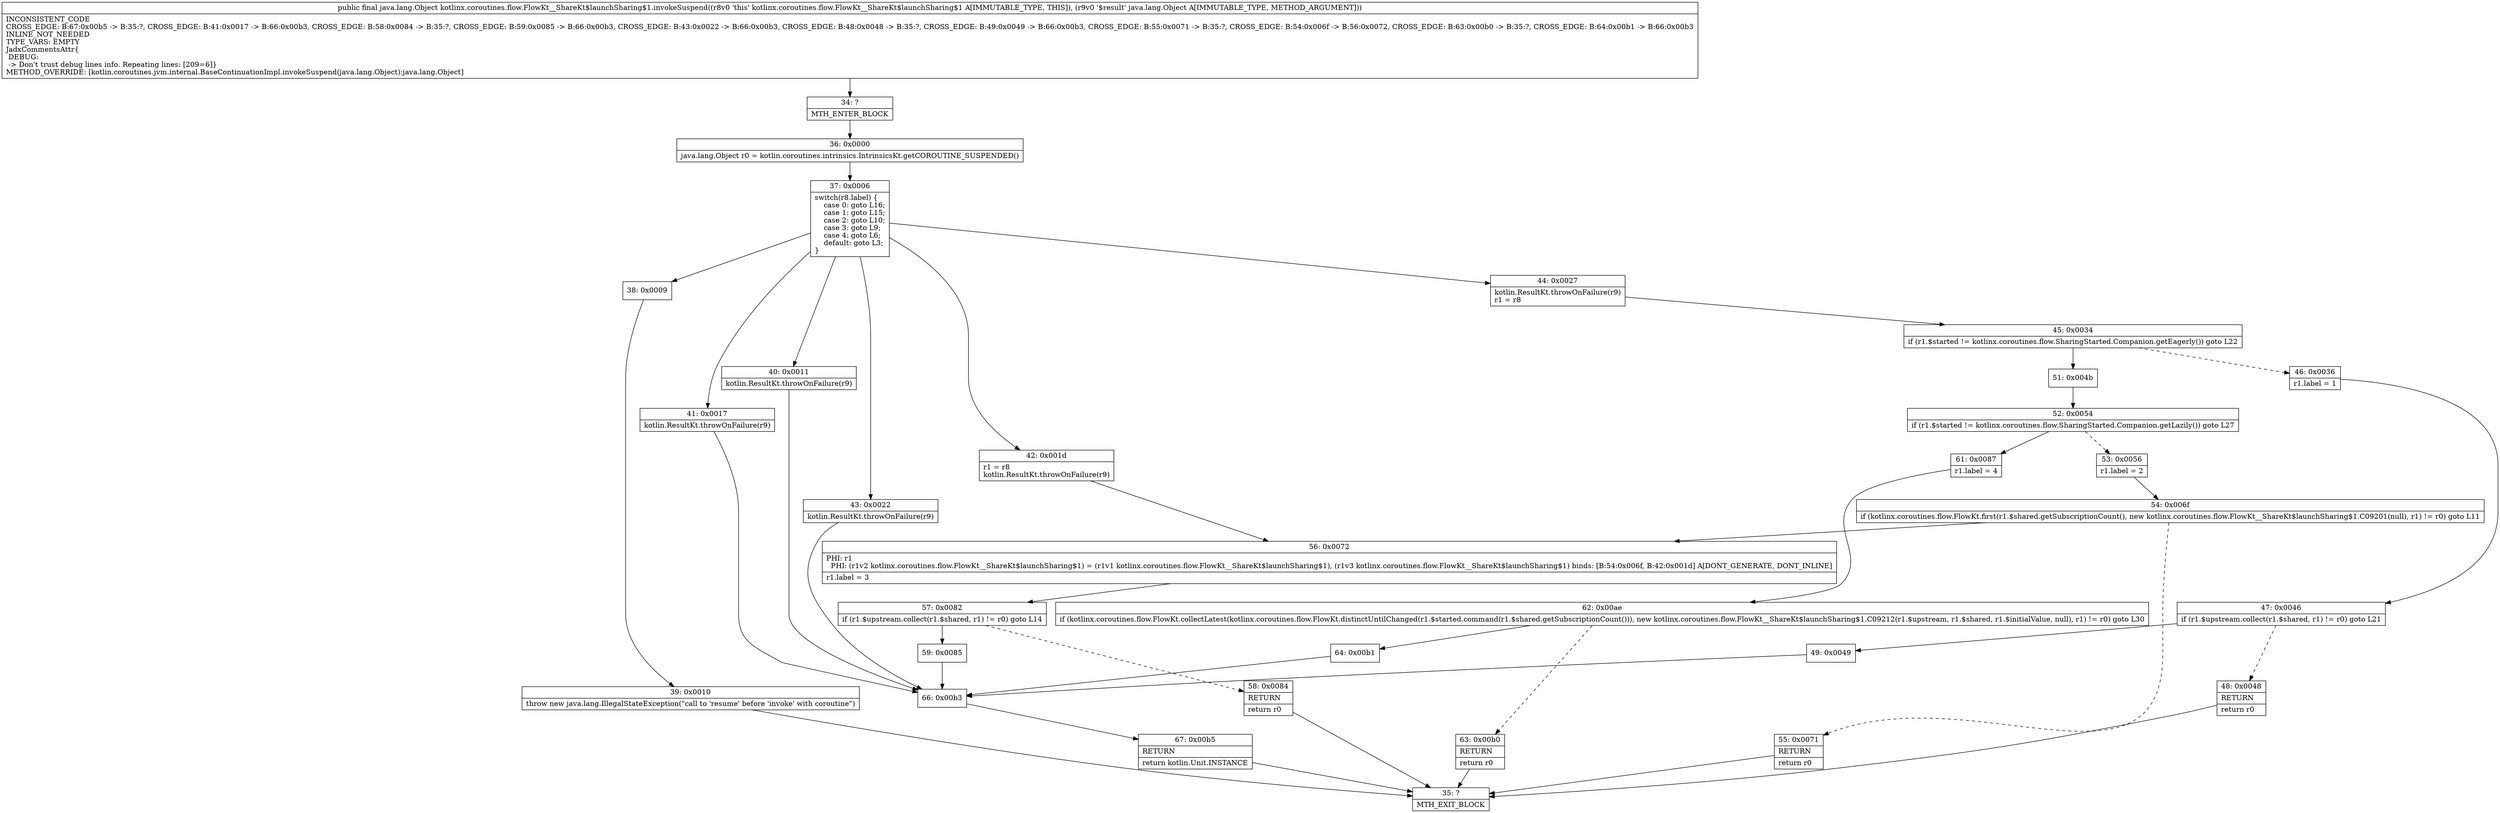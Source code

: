 digraph "CFG forkotlinx.coroutines.flow.FlowKt__ShareKt$launchSharing$1.invokeSuspend(Ljava\/lang\/Object;)Ljava\/lang\/Object;" {
Node_34 [shape=record,label="{34\:\ ?|MTH_ENTER_BLOCK\l}"];
Node_36 [shape=record,label="{36\:\ 0x0000|java.lang.Object r0 = kotlin.coroutines.intrinsics.IntrinsicsKt.getCOROUTINE_SUSPENDED()\l}"];
Node_37 [shape=record,label="{37\:\ 0x0006|switch(r8.label) \{\l    case 0: goto L16;\l    case 1: goto L15;\l    case 2: goto L10;\l    case 3: goto L9;\l    case 4: goto L6;\l    default: goto L3;\l\}\l}"];
Node_38 [shape=record,label="{38\:\ 0x0009}"];
Node_39 [shape=record,label="{39\:\ 0x0010|throw new java.lang.IllegalStateException(\"call to 'resume' before 'invoke' with coroutine\")\l}"];
Node_35 [shape=record,label="{35\:\ ?|MTH_EXIT_BLOCK\l}"];
Node_40 [shape=record,label="{40\:\ 0x0011|kotlin.ResultKt.throwOnFailure(r9)\l}"];
Node_66 [shape=record,label="{66\:\ 0x00b3}"];
Node_67 [shape=record,label="{67\:\ 0x00b5|RETURN\l|return kotlin.Unit.INSTANCE\l}"];
Node_41 [shape=record,label="{41\:\ 0x0017|kotlin.ResultKt.throwOnFailure(r9)\l}"];
Node_42 [shape=record,label="{42\:\ 0x001d|r1 = r8\lkotlin.ResultKt.throwOnFailure(r9)\l}"];
Node_56 [shape=record,label="{56\:\ 0x0072|PHI: r1 \l  PHI: (r1v2 kotlinx.coroutines.flow.FlowKt__ShareKt$launchSharing$1) = (r1v1 kotlinx.coroutines.flow.FlowKt__ShareKt$launchSharing$1), (r1v3 kotlinx.coroutines.flow.FlowKt__ShareKt$launchSharing$1) binds: [B:54:0x006f, B:42:0x001d] A[DONT_GENERATE, DONT_INLINE]\l|r1.label = 3\l}"];
Node_57 [shape=record,label="{57\:\ 0x0082|if (r1.$upstream.collect(r1.$shared, r1) != r0) goto L14\l}"];
Node_58 [shape=record,label="{58\:\ 0x0084|RETURN\l|return r0\l}"];
Node_59 [shape=record,label="{59\:\ 0x0085}"];
Node_43 [shape=record,label="{43\:\ 0x0022|kotlin.ResultKt.throwOnFailure(r9)\l}"];
Node_44 [shape=record,label="{44\:\ 0x0027|kotlin.ResultKt.throwOnFailure(r9)\lr1 = r8\l}"];
Node_45 [shape=record,label="{45\:\ 0x0034|if (r1.$started != kotlinx.coroutines.flow.SharingStarted.Companion.getEagerly()) goto L22\l}"];
Node_46 [shape=record,label="{46\:\ 0x0036|r1.label = 1\l}"];
Node_47 [shape=record,label="{47\:\ 0x0046|if (r1.$upstream.collect(r1.$shared, r1) != r0) goto L21\l}"];
Node_48 [shape=record,label="{48\:\ 0x0048|RETURN\l|return r0\l}"];
Node_49 [shape=record,label="{49\:\ 0x0049}"];
Node_51 [shape=record,label="{51\:\ 0x004b}"];
Node_52 [shape=record,label="{52\:\ 0x0054|if (r1.$started != kotlinx.coroutines.flow.SharingStarted.Companion.getLazily()) goto L27\l}"];
Node_53 [shape=record,label="{53\:\ 0x0056|r1.label = 2\l}"];
Node_54 [shape=record,label="{54\:\ 0x006f|if (kotlinx.coroutines.flow.FlowKt.first(r1.$shared.getSubscriptionCount(), new kotlinx.coroutines.flow.FlowKt__ShareKt$launchSharing$1.C09201(null), r1) != r0) goto L11\l}"];
Node_55 [shape=record,label="{55\:\ 0x0071|RETURN\l|return r0\l}"];
Node_61 [shape=record,label="{61\:\ 0x0087|r1.label = 4\l}"];
Node_62 [shape=record,label="{62\:\ 0x00ae|if (kotlinx.coroutines.flow.FlowKt.collectLatest(kotlinx.coroutines.flow.FlowKt.distinctUntilChanged(r1.$started.command(r1.$shared.getSubscriptionCount())), new kotlinx.coroutines.flow.FlowKt__ShareKt$launchSharing$1.C09212(r1.$upstream, r1.$shared, r1.$initialValue, null), r1) != r0) goto L30\l}"];
Node_63 [shape=record,label="{63\:\ 0x00b0|RETURN\l|return r0\l}"];
Node_64 [shape=record,label="{64\:\ 0x00b1}"];
MethodNode[shape=record,label="{public final java.lang.Object kotlinx.coroutines.flow.FlowKt__ShareKt$launchSharing$1.invokeSuspend((r8v0 'this' kotlinx.coroutines.flow.FlowKt__ShareKt$launchSharing$1 A[IMMUTABLE_TYPE, THIS]), (r9v0 '$result' java.lang.Object A[IMMUTABLE_TYPE, METHOD_ARGUMENT]))  | INCONSISTENT_CODE\lCROSS_EDGE: B:67:0x00b5 \-\> B:35:?, CROSS_EDGE: B:41:0x0017 \-\> B:66:0x00b3, CROSS_EDGE: B:58:0x0084 \-\> B:35:?, CROSS_EDGE: B:59:0x0085 \-\> B:66:0x00b3, CROSS_EDGE: B:43:0x0022 \-\> B:66:0x00b3, CROSS_EDGE: B:48:0x0048 \-\> B:35:?, CROSS_EDGE: B:49:0x0049 \-\> B:66:0x00b3, CROSS_EDGE: B:55:0x0071 \-\> B:35:?, CROSS_EDGE: B:54:0x006f \-\> B:56:0x0072, CROSS_EDGE: B:63:0x00b0 \-\> B:35:?, CROSS_EDGE: B:64:0x00b1 \-\> B:66:0x00b3\lINLINE_NOT_NEEDED\lTYPE_VARS: EMPTY\lJadxCommentsAttr\{\l DEBUG: \l \-\> Don't trust debug lines info. Repeating lines: [209=6]\}\lMETHOD_OVERRIDE: [kotlin.coroutines.jvm.internal.BaseContinuationImpl.invokeSuspend(java.lang.Object):java.lang.Object]\l}"];
MethodNode -> Node_34;Node_34 -> Node_36;
Node_36 -> Node_37;
Node_37 -> Node_38;
Node_37 -> Node_40;
Node_37 -> Node_41;
Node_37 -> Node_42;
Node_37 -> Node_43;
Node_37 -> Node_44;
Node_38 -> Node_39;
Node_39 -> Node_35;
Node_40 -> Node_66;
Node_66 -> Node_67;
Node_67 -> Node_35;
Node_41 -> Node_66;
Node_42 -> Node_56;
Node_56 -> Node_57;
Node_57 -> Node_58[style=dashed];
Node_57 -> Node_59;
Node_58 -> Node_35;
Node_59 -> Node_66;
Node_43 -> Node_66;
Node_44 -> Node_45;
Node_45 -> Node_46[style=dashed];
Node_45 -> Node_51;
Node_46 -> Node_47;
Node_47 -> Node_48[style=dashed];
Node_47 -> Node_49;
Node_48 -> Node_35;
Node_49 -> Node_66;
Node_51 -> Node_52;
Node_52 -> Node_53[style=dashed];
Node_52 -> Node_61;
Node_53 -> Node_54;
Node_54 -> Node_55[style=dashed];
Node_54 -> Node_56;
Node_55 -> Node_35;
Node_61 -> Node_62;
Node_62 -> Node_63[style=dashed];
Node_62 -> Node_64;
Node_63 -> Node_35;
Node_64 -> Node_66;
}


